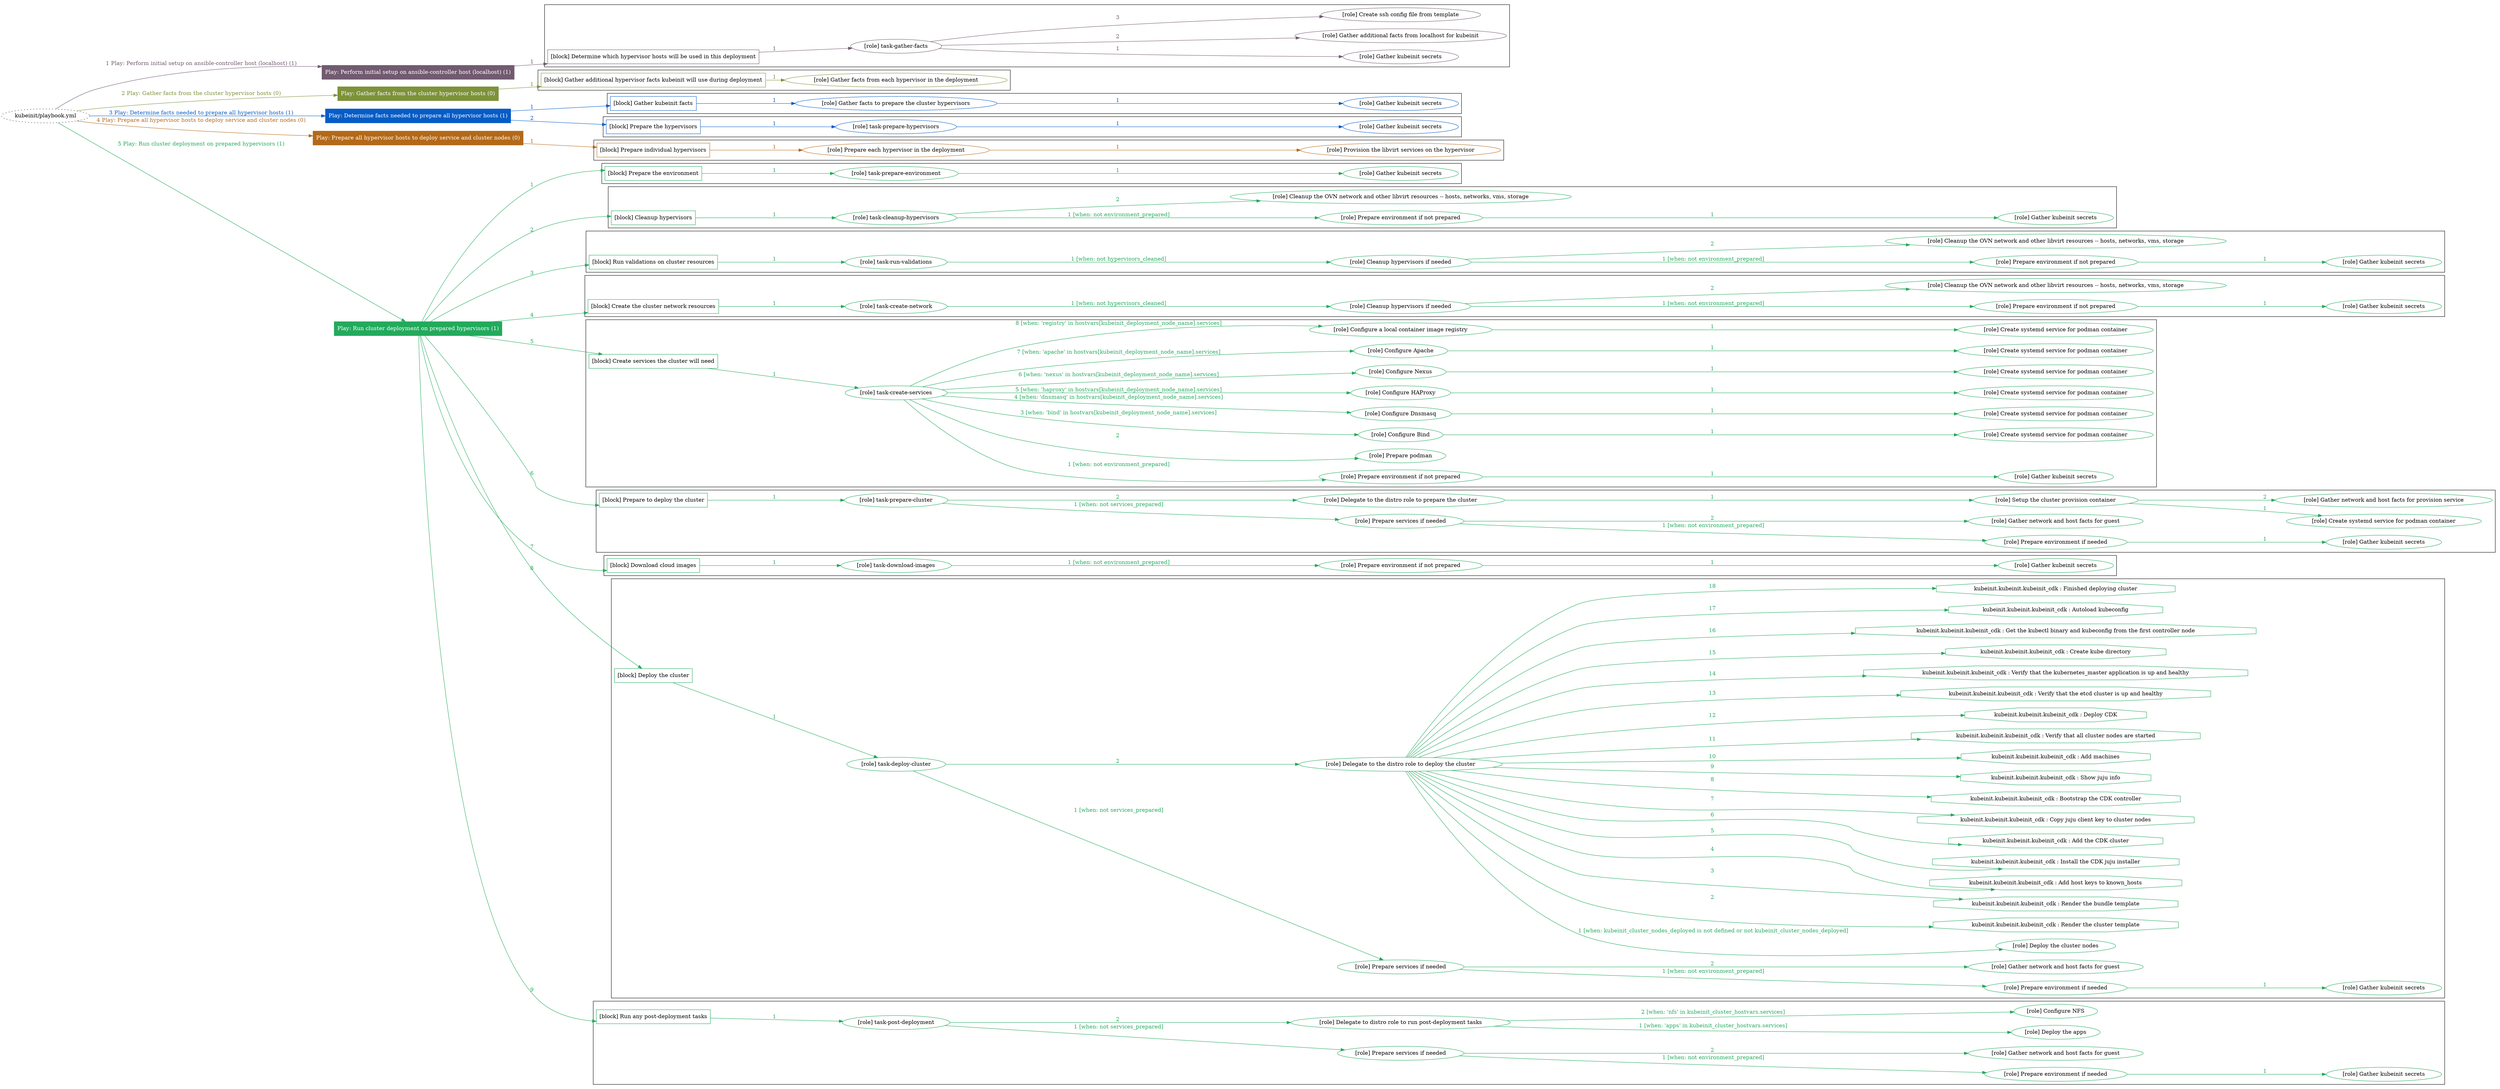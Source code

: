 digraph {
	graph [concentrate=true ordering=in rankdir=LR ratio=fill]
	edge [esep=5 sep=10]
	"kubeinit/playbook.yml" [URL="/home/runner/work/kubeinit/kubeinit/kubeinit/playbook.yml" id=playbook_0aff5ad1 style=dotted]
	"kubeinit/playbook.yml" -> play_c70fe728 [label="1 Play: Perform initial setup on ansible-controller host (localhost) (1)" color="#725a70" fontcolor="#725a70" id=edge_play_c70fe728 labeltooltip="1 Play: Perform initial setup on ansible-controller host (localhost) (1)" tooltip="1 Play: Perform initial setup on ansible-controller host (localhost) (1)"]
	subgraph "Play: Perform initial setup on ansible-controller host (localhost) (1)" {
		play_c70fe728 [label="Play: Perform initial setup on ansible-controller host (localhost) (1)" URL="/home/runner/work/kubeinit/kubeinit/kubeinit/playbook.yml" color="#725a70" fontcolor="#ffffff" id=play_c70fe728 shape=box style=filled tooltip=localhost]
		play_c70fe728 -> block_76a57d8f [label=1 color="#725a70" fontcolor="#725a70" id=edge_block_76a57d8f labeltooltip=1 tooltip=1]
		subgraph cluster_block_76a57d8f {
			block_76a57d8f [label="[block] Determine which hypervisor hosts will be used in this deployment" URL="/home/runner/work/kubeinit/kubeinit/kubeinit/playbook.yml" color="#725a70" id=block_76a57d8f labeltooltip="Determine which hypervisor hosts will be used in this deployment" shape=box tooltip="Determine which hypervisor hosts will be used in this deployment"]
			block_76a57d8f -> role_8b03887b [label="1 " color="#725a70" fontcolor="#725a70" id=edge_role_8b03887b labeltooltip="1 " tooltip="1 "]
			subgraph "task-gather-facts" {
				role_8b03887b [label="[role] task-gather-facts" URL="/home/runner/work/kubeinit/kubeinit/kubeinit/playbook.yml" color="#725a70" id=role_8b03887b tooltip="task-gather-facts"]
				role_8b03887b -> role_d3f07253 [label="1 " color="#725a70" fontcolor="#725a70" id=edge_role_d3f07253 labeltooltip="1 " tooltip="1 "]
				subgraph "Gather kubeinit secrets" {
					role_d3f07253 [label="[role] Gather kubeinit secrets" URL="/home/runner/.ansible/collections/ansible_collections/kubeinit/kubeinit/roles/kubeinit_prepare/tasks/build_hypervisors_group.yml" color="#725a70" id=role_d3f07253 tooltip="Gather kubeinit secrets"]
				}
				role_8b03887b -> role_f8b85b50 [label="2 " color="#725a70" fontcolor="#725a70" id=edge_role_f8b85b50 labeltooltip="2 " tooltip="2 "]
				subgraph "Gather additional facts from localhost for kubeinit" {
					role_f8b85b50 [label="[role] Gather additional facts from localhost for kubeinit" URL="/home/runner/.ansible/collections/ansible_collections/kubeinit/kubeinit/roles/kubeinit_prepare/tasks/build_hypervisors_group.yml" color="#725a70" id=role_f8b85b50 tooltip="Gather additional facts from localhost for kubeinit"]
				}
				role_8b03887b -> role_10a7ecbd [label="3 " color="#725a70" fontcolor="#725a70" id=edge_role_10a7ecbd labeltooltip="3 " tooltip="3 "]
				subgraph "Create ssh config file from template" {
					role_10a7ecbd [label="[role] Create ssh config file from template" URL="/home/runner/.ansible/collections/ansible_collections/kubeinit/kubeinit/roles/kubeinit_prepare/tasks/build_hypervisors_group.yml" color="#725a70" id=role_10a7ecbd tooltip="Create ssh config file from template"]
				}
			}
		}
	}
	"kubeinit/playbook.yml" -> play_93dbe943 [label="2 Play: Gather facts from the cluster hypervisor hosts (0)" color="#7d923a" fontcolor="#7d923a" id=edge_play_93dbe943 labeltooltip="2 Play: Gather facts from the cluster hypervisor hosts (0)" tooltip="2 Play: Gather facts from the cluster hypervisor hosts (0)"]
	subgraph "Play: Gather facts from the cluster hypervisor hosts (0)" {
		play_93dbe943 [label="Play: Gather facts from the cluster hypervisor hosts (0)" URL="/home/runner/work/kubeinit/kubeinit/kubeinit/playbook.yml" color="#7d923a" fontcolor="#ffffff" id=play_93dbe943 shape=box style=filled tooltip="Play: Gather facts from the cluster hypervisor hosts (0)"]
		play_93dbe943 -> block_c8d9f290 [label=1 color="#7d923a" fontcolor="#7d923a" id=edge_block_c8d9f290 labeltooltip=1 tooltip=1]
		subgraph cluster_block_c8d9f290 {
			block_c8d9f290 [label="[block] Gather additional hypervisor facts kubeinit will use during deployment" URL="/home/runner/work/kubeinit/kubeinit/kubeinit/playbook.yml" color="#7d923a" id=block_c8d9f290 labeltooltip="Gather additional hypervisor facts kubeinit will use during deployment" shape=box tooltip="Gather additional hypervisor facts kubeinit will use during deployment"]
			block_c8d9f290 -> role_67749096 [label="1 " color="#7d923a" fontcolor="#7d923a" id=edge_role_67749096 labeltooltip="1 " tooltip="1 "]
			subgraph "Gather facts from each hypervisor in the deployment" {
				role_67749096 [label="[role] Gather facts from each hypervisor in the deployment" URL="/home/runner/work/kubeinit/kubeinit/kubeinit/playbook.yml" color="#7d923a" id=role_67749096 tooltip="Gather facts from each hypervisor in the deployment"]
			}
		}
	}
	"kubeinit/playbook.yml" -> play_4e814434 [label="3 Play: Determine facts needed to prepare all hypervisor hosts (1)" color="#065cc6" fontcolor="#065cc6" id=edge_play_4e814434 labeltooltip="3 Play: Determine facts needed to prepare all hypervisor hosts (1)" tooltip="3 Play: Determine facts needed to prepare all hypervisor hosts (1)"]
	subgraph "Play: Determine facts needed to prepare all hypervisor hosts (1)" {
		play_4e814434 [label="Play: Determine facts needed to prepare all hypervisor hosts (1)" URL="/home/runner/work/kubeinit/kubeinit/kubeinit/playbook.yml" color="#065cc6" fontcolor="#ffffff" id=play_4e814434 shape=box style=filled tooltip=localhost]
		play_4e814434 -> block_d47069a5 [label=1 color="#065cc6" fontcolor="#065cc6" id=edge_block_d47069a5 labeltooltip=1 tooltip=1]
		subgraph cluster_block_d47069a5 {
			block_d47069a5 [label="[block] Gather kubeinit facts" URL="/home/runner/work/kubeinit/kubeinit/kubeinit/playbook.yml" color="#065cc6" id=block_d47069a5 labeltooltip="Gather kubeinit facts" shape=box tooltip="Gather kubeinit facts"]
			block_d47069a5 -> role_b1dc5257 [label="1 " color="#065cc6" fontcolor="#065cc6" id=edge_role_b1dc5257 labeltooltip="1 " tooltip="1 "]
			subgraph "Gather facts to prepare the cluster hypervisors" {
				role_b1dc5257 [label="[role] Gather facts to prepare the cluster hypervisors" URL="/home/runner/work/kubeinit/kubeinit/kubeinit/playbook.yml" color="#065cc6" id=role_b1dc5257 tooltip="Gather facts to prepare the cluster hypervisors"]
				role_b1dc5257 -> role_e65593e9 [label="1 " color="#065cc6" fontcolor="#065cc6" id=edge_role_e65593e9 labeltooltip="1 " tooltip="1 "]
				subgraph "Gather kubeinit secrets" {
					role_e65593e9 [label="[role] Gather kubeinit secrets" URL="/home/runner/.ansible/collections/ansible_collections/kubeinit/kubeinit/roles/kubeinit_prepare/tasks/gather_kubeinit_facts.yml" color="#065cc6" id=role_e65593e9 tooltip="Gather kubeinit secrets"]
				}
			}
		}
		play_4e814434 -> block_2ff362d9 [label=2 color="#065cc6" fontcolor="#065cc6" id=edge_block_2ff362d9 labeltooltip=2 tooltip=2]
		subgraph cluster_block_2ff362d9 {
			block_2ff362d9 [label="[block] Prepare the hypervisors" URL="/home/runner/work/kubeinit/kubeinit/kubeinit/playbook.yml" color="#065cc6" id=block_2ff362d9 labeltooltip="Prepare the hypervisors" shape=box tooltip="Prepare the hypervisors"]
			block_2ff362d9 -> role_02d2835a [label="1 " color="#065cc6" fontcolor="#065cc6" id=edge_role_02d2835a labeltooltip="1 " tooltip="1 "]
			subgraph "task-prepare-hypervisors" {
				role_02d2835a [label="[role] task-prepare-hypervisors" URL="/home/runner/work/kubeinit/kubeinit/kubeinit/playbook.yml" color="#065cc6" id=role_02d2835a tooltip="task-prepare-hypervisors"]
				role_02d2835a -> role_2e782629 [label="1 " color="#065cc6" fontcolor="#065cc6" id=edge_role_2e782629 labeltooltip="1 " tooltip="1 "]
				subgraph "Gather kubeinit secrets" {
					role_2e782629 [label="[role] Gather kubeinit secrets" URL="/home/runner/.ansible/collections/ansible_collections/kubeinit/kubeinit/roles/kubeinit_prepare/tasks/gather_kubeinit_facts.yml" color="#065cc6" id=role_2e782629 tooltip="Gather kubeinit secrets"]
				}
			}
		}
	}
	"kubeinit/playbook.yml" -> play_cd91a1b3 [label="4 Play: Prepare all hypervisor hosts to deploy service and cluster nodes (0)" color="#b46918" fontcolor="#b46918" id=edge_play_cd91a1b3 labeltooltip="4 Play: Prepare all hypervisor hosts to deploy service and cluster nodes (0)" tooltip="4 Play: Prepare all hypervisor hosts to deploy service and cluster nodes (0)"]
	subgraph "Play: Prepare all hypervisor hosts to deploy service and cluster nodes (0)" {
		play_cd91a1b3 [label="Play: Prepare all hypervisor hosts to deploy service and cluster nodes (0)" URL="/home/runner/work/kubeinit/kubeinit/kubeinit/playbook.yml" color="#b46918" fontcolor="#ffffff" id=play_cd91a1b3 shape=box style=filled tooltip="Play: Prepare all hypervisor hosts to deploy service and cluster nodes (0)"]
		play_cd91a1b3 -> block_8e2a4e63 [label=1 color="#b46918" fontcolor="#b46918" id=edge_block_8e2a4e63 labeltooltip=1 tooltip=1]
		subgraph cluster_block_8e2a4e63 {
			block_8e2a4e63 [label="[block] Prepare individual hypervisors" URL="/home/runner/work/kubeinit/kubeinit/kubeinit/playbook.yml" color="#b46918" id=block_8e2a4e63 labeltooltip="Prepare individual hypervisors" shape=box tooltip="Prepare individual hypervisors"]
			block_8e2a4e63 -> role_4e358214 [label="1 " color="#b46918" fontcolor="#b46918" id=edge_role_4e358214 labeltooltip="1 " tooltip="1 "]
			subgraph "Prepare each hypervisor in the deployment" {
				role_4e358214 [label="[role] Prepare each hypervisor in the deployment" URL="/home/runner/work/kubeinit/kubeinit/kubeinit/playbook.yml" color="#b46918" id=role_4e358214 tooltip="Prepare each hypervisor in the deployment"]
				role_4e358214 -> role_f2b3cd48 [label="1 " color="#b46918" fontcolor="#b46918" id=edge_role_f2b3cd48 labeltooltip="1 " tooltip="1 "]
				subgraph "Provision the libvirt services on the hypervisor" {
					role_f2b3cd48 [label="[role] Provision the libvirt services on the hypervisor" URL="/home/runner/.ansible/collections/ansible_collections/kubeinit/kubeinit/roles/kubeinit_prepare/tasks/prepare_hypervisor.yml" color="#b46918" id=role_f2b3cd48 tooltip="Provision the libvirt services on the hypervisor"]
				}
			}
		}
	}
	"kubeinit/playbook.yml" -> play_c8c6c30a [label="5 Play: Run cluster deployment on prepared hypervisors (1)" color="#22aa5c" fontcolor="#22aa5c" id=edge_play_c8c6c30a labeltooltip="5 Play: Run cluster deployment on prepared hypervisors (1)" tooltip="5 Play: Run cluster deployment on prepared hypervisors (1)"]
	subgraph "Play: Run cluster deployment on prepared hypervisors (1)" {
		play_c8c6c30a [label="Play: Run cluster deployment on prepared hypervisors (1)" URL="/home/runner/work/kubeinit/kubeinit/kubeinit/playbook.yml" color="#22aa5c" fontcolor="#ffffff" id=play_c8c6c30a shape=box style=filled tooltip=localhost]
		play_c8c6c30a -> block_46d11402 [label=1 color="#22aa5c" fontcolor="#22aa5c" id=edge_block_46d11402 labeltooltip=1 tooltip=1]
		subgraph cluster_block_46d11402 {
			block_46d11402 [label="[block] Prepare the environment" URL="/home/runner/work/kubeinit/kubeinit/kubeinit/playbook.yml" color="#22aa5c" id=block_46d11402 labeltooltip="Prepare the environment" shape=box tooltip="Prepare the environment"]
			block_46d11402 -> role_1ec4cec9 [label="1 " color="#22aa5c" fontcolor="#22aa5c" id=edge_role_1ec4cec9 labeltooltip="1 " tooltip="1 "]
			subgraph "task-prepare-environment" {
				role_1ec4cec9 [label="[role] task-prepare-environment" URL="/home/runner/work/kubeinit/kubeinit/kubeinit/playbook.yml" color="#22aa5c" id=role_1ec4cec9 tooltip="task-prepare-environment"]
				role_1ec4cec9 -> role_4aede9a0 [label="1 " color="#22aa5c" fontcolor="#22aa5c" id=edge_role_4aede9a0 labeltooltip="1 " tooltip="1 "]
				subgraph "Gather kubeinit secrets" {
					role_4aede9a0 [label="[role] Gather kubeinit secrets" URL="/home/runner/.ansible/collections/ansible_collections/kubeinit/kubeinit/roles/kubeinit_prepare/tasks/gather_kubeinit_facts.yml" color="#22aa5c" id=role_4aede9a0 tooltip="Gather kubeinit secrets"]
				}
			}
		}
		play_c8c6c30a -> block_1611a9e3 [label=2 color="#22aa5c" fontcolor="#22aa5c" id=edge_block_1611a9e3 labeltooltip=2 tooltip=2]
		subgraph cluster_block_1611a9e3 {
			block_1611a9e3 [label="[block] Cleanup hypervisors" URL="/home/runner/work/kubeinit/kubeinit/kubeinit/playbook.yml" color="#22aa5c" id=block_1611a9e3 labeltooltip="Cleanup hypervisors" shape=box tooltip="Cleanup hypervisors"]
			block_1611a9e3 -> role_1c9170f3 [label="1 " color="#22aa5c" fontcolor="#22aa5c" id=edge_role_1c9170f3 labeltooltip="1 " tooltip="1 "]
			subgraph "task-cleanup-hypervisors" {
				role_1c9170f3 [label="[role] task-cleanup-hypervisors" URL="/home/runner/work/kubeinit/kubeinit/kubeinit/playbook.yml" color="#22aa5c" id=role_1c9170f3 tooltip="task-cleanup-hypervisors"]
				role_1c9170f3 -> role_2c566ae1 [label="1 [when: not environment_prepared]" color="#22aa5c" fontcolor="#22aa5c" id=edge_role_2c566ae1 labeltooltip="1 [when: not environment_prepared]" tooltip="1 [when: not environment_prepared]"]
				subgraph "Prepare environment if not prepared" {
					role_2c566ae1 [label="[role] Prepare environment if not prepared" URL="/home/runner/.ansible/collections/ansible_collections/kubeinit/kubeinit/roles/kubeinit_prepare/tasks/cleanup_hypervisors.yml" color="#22aa5c" id=role_2c566ae1 tooltip="Prepare environment if not prepared"]
					role_2c566ae1 -> role_684f8764 [label="1 " color="#22aa5c" fontcolor="#22aa5c" id=edge_role_684f8764 labeltooltip="1 " tooltip="1 "]
					subgraph "Gather kubeinit secrets" {
						role_684f8764 [label="[role] Gather kubeinit secrets" URL="/home/runner/.ansible/collections/ansible_collections/kubeinit/kubeinit/roles/kubeinit_prepare/tasks/gather_kubeinit_facts.yml" color="#22aa5c" id=role_684f8764 tooltip="Gather kubeinit secrets"]
					}
				}
				role_1c9170f3 -> role_a6b1882e [label="2 " color="#22aa5c" fontcolor="#22aa5c" id=edge_role_a6b1882e labeltooltip="2 " tooltip="2 "]
				subgraph "Cleanup the OVN network and other libvirt resources -- hosts, networks, vms, storage" {
					role_a6b1882e [label="[role] Cleanup the OVN network and other libvirt resources -- hosts, networks, vms, storage" URL="/home/runner/.ansible/collections/ansible_collections/kubeinit/kubeinit/roles/kubeinit_prepare/tasks/cleanup_hypervisors.yml" color="#22aa5c" id=role_a6b1882e tooltip="Cleanup the OVN network and other libvirt resources -- hosts, networks, vms, storage"]
				}
			}
		}
		play_c8c6c30a -> block_bfbb8ffc [label=3 color="#22aa5c" fontcolor="#22aa5c" id=edge_block_bfbb8ffc labeltooltip=3 tooltip=3]
		subgraph cluster_block_bfbb8ffc {
			block_bfbb8ffc [label="[block] Run validations on cluster resources" URL="/home/runner/work/kubeinit/kubeinit/kubeinit/playbook.yml" color="#22aa5c" id=block_bfbb8ffc labeltooltip="Run validations on cluster resources" shape=box tooltip="Run validations on cluster resources"]
			block_bfbb8ffc -> role_558b1cb6 [label="1 " color="#22aa5c" fontcolor="#22aa5c" id=edge_role_558b1cb6 labeltooltip="1 " tooltip="1 "]
			subgraph "task-run-validations" {
				role_558b1cb6 [label="[role] task-run-validations" URL="/home/runner/work/kubeinit/kubeinit/kubeinit/playbook.yml" color="#22aa5c" id=role_558b1cb6 tooltip="task-run-validations"]
				role_558b1cb6 -> role_08ebc409 [label="1 [when: not hypervisors_cleaned]" color="#22aa5c" fontcolor="#22aa5c" id=edge_role_08ebc409 labeltooltip="1 [when: not hypervisors_cleaned]" tooltip="1 [when: not hypervisors_cleaned]"]
				subgraph "Cleanup hypervisors if needed" {
					role_08ebc409 [label="[role] Cleanup hypervisors if needed" URL="/home/runner/.ansible/collections/ansible_collections/kubeinit/kubeinit/roles/kubeinit_validations/tasks/main.yml" color="#22aa5c" id=role_08ebc409 tooltip="Cleanup hypervisors if needed"]
					role_08ebc409 -> role_6c958d60 [label="1 [when: not environment_prepared]" color="#22aa5c" fontcolor="#22aa5c" id=edge_role_6c958d60 labeltooltip="1 [when: not environment_prepared]" tooltip="1 [when: not environment_prepared]"]
					subgraph "Prepare environment if not prepared" {
						role_6c958d60 [label="[role] Prepare environment if not prepared" URL="/home/runner/.ansible/collections/ansible_collections/kubeinit/kubeinit/roles/kubeinit_prepare/tasks/cleanup_hypervisors.yml" color="#22aa5c" id=role_6c958d60 tooltip="Prepare environment if not prepared"]
						role_6c958d60 -> role_1acabeec [label="1 " color="#22aa5c" fontcolor="#22aa5c" id=edge_role_1acabeec labeltooltip="1 " tooltip="1 "]
						subgraph "Gather kubeinit secrets" {
							role_1acabeec [label="[role] Gather kubeinit secrets" URL="/home/runner/.ansible/collections/ansible_collections/kubeinit/kubeinit/roles/kubeinit_prepare/tasks/gather_kubeinit_facts.yml" color="#22aa5c" id=role_1acabeec tooltip="Gather kubeinit secrets"]
						}
					}
					role_08ebc409 -> role_a357a0c2 [label="2 " color="#22aa5c" fontcolor="#22aa5c" id=edge_role_a357a0c2 labeltooltip="2 " tooltip="2 "]
					subgraph "Cleanup the OVN network and other libvirt resources -- hosts, networks, vms, storage" {
						role_a357a0c2 [label="[role] Cleanup the OVN network and other libvirt resources -- hosts, networks, vms, storage" URL="/home/runner/.ansible/collections/ansible_collections/kubeinit/kubeinit/roles/kubeinit_prepare/tasks/cleanup_hypervisors.yml" color="#22aa5c" id=role_a357a0c2 tooltip="Cleanup the OVN network and other libvirt resources -- hosts, networks, vms, storage"]
					}
				}
			}
		}
		play_c8c6c30a -> block_b7a7e97b [label=4 color="#22aa5c" fontcolor="#22aa5c" id=edge_block_b7a7e97b labeltooltip=4 tooltip=4]
		subgraph cluster_block_b7a7e97b {
			block_b7a7e97b [label="[block] Create the cluster network resources" URL="/home/runner/work/kubeinit/kubeinit/kubeinit/playbook.yml" color="#22aa5c" id=block_b7a7e97b labeltooltip="Create the cluster network resources" shape=box tooltip="Create the cluster network resources"]
			block_b7a7e97b -> role_3f1fb467 [label="1 " color="#22aa5c" fontcolor="#22aa5c" id=edge_role_3f1fb467 labeltooltip="1 " tooltip="1 "]
			subgraph "task-create-network" {
				role_3f1fb467 [label="[role] task-create-network" URL="/home/runner/work/kubeinit/kubeinit/kubeinit/playbook.yml" color="#22aa5c" id=role_3f1fb467 tooltip="task-create-network"]
				role_3f1fb467 -> role_5a77b2e7 [label="1 [when: not hypervisors_cleaned]" color="#22aa5c" fontcolor="#22aa5c" id=edge_role_5a77b2e7 labeltooltip="1 [when: not hypervisors_cleaned]" tooltip="1 [when: not hypervisors_cleaned]"]
				subgraph "Cleanup hypervisors if needed" {
					role_5a77b2e7 [label="[role] Cleanup hypervisors if needed" URL="/home/runner/.ansible/collections/ansible_collections/kubeinit/kubeinit/roles/kubeinit_libvirt/tasks/create_network.yml" color="#22aa5c" id=role_5a77b2e7 tooltip="Cleanup hypervisors if needed"]
					role_5a77b2e7 -> role_791e0c24 [label="1 [when: not environment_prepared]" color="#22aa5c" fontcolor="#22aa5c" id=edge_role_791e0c24 labeltooltip="1 [when: not environment_prepared]" tooltip="1 [when: not environment_prepared]"]
					subgraph "Prepare environment if not prepared" {
						role_791e0c24 [label="[role] Prepare environment if not prepared" URL="/home/runner/.ansible/collections/ansible_collections/kubeinit/kubeinit/roles/kubeinit_prepare/tasks/cleanup_hypervisors.yml" color="#22aa5c" id=role_791e0c24 tooltip="Prepare environment if not prepared"]
						role_791e0c24 -> role_d1cba609 [label="1 " color="#22aa5c" fontcolor="#22aa5c" id=edge_role_d1cba609 labeltooltip="1 " tooltip="1 "]
						subgraph "Gather kubeinit secrets" {
							role_d1cba609 [label="[role] Gather kubeinit secrets" URL="/home/runner/.ansible/collections/ansible_collections/kubeinit/kubeinit/roles/kubeinit_prepare/tasks/gather_kubeinit_facts.yml" color="#22aa5c" id=role_d1cba609 tooltip="Gather kubeinit secrets"]
						}
					}
					role_5a77b2e7 -> role_cda23953 [label="2 " color="#22aa5c" fontcolor="#22aa5c" id=edge_role_cda23953 labeltooltip="2 " tooltip="2 "]
					subgraph "Cleanup the OVN network and other libvirt resources -- hosts, networks, vms, storage" {
						role_cda23953 [label="[role] Cleanup the OVN network and other libvirt resources -- hosts, networks, vms, storage" URL="/home/runner/.ansible/collections/ansible_collections/kubeinit/kubeinit/roles/kubeinit_prepare/tasks/cleanup_hypervisors.yml" color="#22aa5c" id=role_cda23953 tooltip="Cleanup the OVN network and other libvirt resources -- hosts, networks, vms, storage"]
					}
				}
			}
		}
		play_c8c6c30a -> block_88541d76 [label=5 color="#22aa5c" fontcolor="#22aa5c" id=edge_block_88541d76 labeltooltip=5 tooltip=5]
		subgraph cluster_block_88541d76 {
			block_88541d76 [label="[block] Create services the cluster will need" URL="/home/runner/work/kubeinit/kubeinit/kubeinit/playbook.yml" color="#22aa5c" id=block_88541d76 labeltooltip="Create services the cluster will need" shape=box tooltip="Create services the cluster will need"]
			block_88541d76 -> role_01ae9466 [label="1 " color="#22aa5c" fontcolor="#22aa5c" id=edge_role_01ae9466 labeltooltip="1 " tooltip="1 "]
			subgraph "task-create-services" {
				role_01ae9466 [label="[role] task-create-services" URL="/home/runner/work/kubeinit/kubeinit/kubeinit/playbook.yml" color="#22aa5c" id=role_01ae9466 tooltip="task-create-services"]
				role_01ae9466 -> role_632c391a [label="1 [when: not environment_prepared]" color="#22aa5c" fontcolor="#22aa5c" id=edge_role_632c391a labeltooltip="1 [when: not environment_prepared]" tooltip="1 [when: not environment_prepared]"]
				subgraph "Prepare environment if not prepared" {
					role_632c391a [label="[role] Prepare environment if not prepared" URL="/home/runner/.ansible/collections/ansible_collections/kubeinit/kubeinit/roles/kubeinit_services/tasks/main.yml" color="#22aa5c" id=role_632c391a tooltip="Prepare environment if not prepared"]
					role_632c391a -> role_e5c4a080 [label="1 " color="#22aa5c" fontcolor="#22aa5c" id=edge_role_e5c4a080 labeltooltip="1 " tooltip="1 "]
					subgraph "Gather kubeinit secrets" {
						role_e5c4a080 [label="[role] Gather kubeinit secrets" URL="/home/runner/.ansible/collections/ansible_collections/kubeinit/kubeinit/roles/kubeinit_prepare/tasks/gather_kubeinit_facts.yml" color="#22aa5c" id=role_e5c4a080 tooltip="Gather kubeinit secrets"]
					}
				}
				role_01ae9466 -> role_9f0ce0e0 [label="2 " color="#22aa5c" fontcolor="#22aa5c" id=edge_role_9f0ce0e0 labeltooltip="2 " tooltip="2 "]
				subgraph "Prepare podman" {
					role_9f0ce0e0 [label="[role] Prepare podman" URL="/home/runner/.ansible/collections/ansible_collections/kubeinit/kubeinit/roles/kubeinit_services/tasks/00_create_service_pod.yml" color="#22aa5c" id=role_9f0ce0e0 tooltip="Prepare podman"]
				}
				role_01ae9466 -> role_33f3760b [label="3 [when: 'bind' in hostvars[kubeinit_deployment_node_name].services]" color="#22aa5c" fontcolor="#22aa5c" id=edge_role_33f3760b labeltooltip="3 [when: 'bind' in hostvars[kubeinit_deployment_node_name].services]" tooltip="3 [when: 'bind' in hostvars[kubeinit_deployment_node_name].services]"]
				subgraph "Configure Bind" {
					role_33f3760b [label="[role] Configure Bind" URL="/home/runner/.ansible/collections/ansible_collections/kubeinit/kubeinit/roles/kubeinit_services/tasks/start_services_containers.yml" color="#22aa5c" id=role_33f3760b tooltip="Configure Bind"]
					role_33f3760b -> role_d15d3e30 [label="1 " color="#22aa5c" fontcolor="#22aa5c" id=edge_role_d15d3e30 labeltooltip="1 " tooltip="1 "]
					subgraph "Create systemd service for podman container" {
						role_d15d3e30 [label="[role] Create systemd service for podman container" URL="/home/runner/.ansible/collections/ansible_collections/kubeinit/kubeinit/roles/kubeinit_bind/tasks/main.yml" color="#22aa5c" id=role_d15d3e30 tooltip="Create systemd service for podman container"]
					}
				}
				role_01ae9466 -> role_9615380f [label="4 [when: 'dnsmasq' in hostvars[kubeinit_deployment_node_name].services]" color="#22aa5c" fontcolor="#22aa5c" id=edge_role_9615380f labeltooltip="4 [when: 'dnsmasq' in hostvars[kubeinit_deployment_node_name].services]" tooltip="4 [when: 'dnsmasq' in hostvars[kubeinit_deployment_node_name].services]"]
				subgraph "Configure Dnsmasq" {
					role_9615380f [label="[role] Configure Dnsmasq" URL="/home/runner/.ansible/collections/ansible_collections/kubeinit/kubeinit/roles/kubeinit_services/tasks/start_services_containers.yml" color="#22aa5c" id=role_9615380f tooltip="Configure Dnsmasq"]
					role_9615380f -> role_b1808a3d [label="1 " color="#22aa5c" fontcolor="#22aa5c" id=edge_role_b1808a3d labeltooltip="1 " tooltip="1 "]
					subgraph "Create systemd service for podman container" {
						role_b1808a3d [label="[role] Create systemd service for podman container" URL="/home/runner/.ansible/collections/ansible_collections/kubeinit/kubeinit/roles/kubeinit_dnsmasq/tasks/main.yml" color="#22aa5c" id=role_b1808a3d tooltip="Create systemd service for podman container"]
					}
				}
				role_01ae9466 -> role_2cf0fe9e [label="5 [when: 'haproxy' in hostvars[kubeinit_deployment_node_name].services]" color="#22aa5c" fontcolor="#22aa5c" id=edge_role_2cf0fe9e labeltooltip="5 [when: 'haproxy' in hostvars[kubeinit_deployment_node_name].services]" tooltip="5 [when: 'haproxy' in hostvars[kubeinit_deployment_node_name].services]"]
				subgraph "Configure HAProxy" {
					role_2cf0fe9e [label="[role] Configure HAProxy" URL="/home/runner/.ansible/collections/ansible_collections/kubeinit/kubeinit/roles/kubeinit_services/tasks/start_services_containers.yml" color="#22aa5c" id=role_2cf0fe9e tooltip="Configure HAProxy"]
					role_2cf0fe9e -> role_d7621be8 [label="1 " color="#22aa5c" fontcolor="#22aa5c" id=edge_role_d7621be8 labeltooltip="1 " tooltip="1 "]
					subgraph "Create systemd service for podman container" {
						role_d7621be8 [label="[role] Create systemd service for podman container" URL="/home/runner/.ansible/collections/ansible_collections/kubeinit/kubeinit/roles/kubeinit_haproxy/tasks/main.yml" color="#22aa5c" id=role_d7621be8 tooltip="Create systemd service for podman container"]
					}
				}
				role_01ae9466 -> role_da7d01ae [label="6 [when: 'nexus' in hostvars[kubeinit_deployment_node_name].services]" color="#22aa5c" fontcolor="#22aa5c" id=edge_role_da7d01ae labeltooltip="6 [when: 'nexus' in hostvars[kubeinit_deployment_node_name].services]" tooltip="6 [when: 'nexus' in hostvars[kubeinit_deployment_node_name].services]"]
				subgraph "Configure Nexus" {
					role_da7d01ae [label="[role] Configure Nexus" URL="/home/runner/.ansible/collections/ansible_collections/kubeinit/kubeinit/roles/kubeinit_services/tasks/start_services_containers.yml" color="#22aa5c" id=role_da7d01ae tooltip="Configure Nexus"]
					role_da7d01ae -> role_fbb019a6 [label="1 " color="#22aa5c" fontcolor="#22aa5c" id=edge_role_fbb019a6 labeltooltip="1 " tooltip="1 "]
					subgraph "Create systemd service for podman container" {
						role_fbb019a6 [label="[role] Create systemd service for podman container" URL="/home/runner/.ansible/collections/ansible_collections/kubeinit/kubeinit/roles/kubeinit_nexus/tasks/main.yml" color="#22aa5c" id=role_fbb019a6 tooltip="Create systemd service for podman container"]
					}
				}
				role_01ae9466 -> role_cd96cf12 [label="7 [when: 'apache' in hostvars[kubeinit_deployment_node_name].services]" color="#22aa5c" fontcolor="#22aa5c" id=edge_role_cd96cf12 labeltooltip="7 [when: 'apache' in hostvars[kubeinit_deployment_node_name].services]" tooltip="7 [when: 'apache' in hostvars[kubeinit_deployment_node_name].services]"]
				subgraph "Configure Apache" {
					role_cd96cf12 [label="[role] Configure Apache" URL="/home/runner/.ansible/collections/ansible_collections/kubeinit/kubeinit/roles/kubeinit_services/tasks/start_services_containers.yml" color="#22aa5c" id=role_cd96cf12 tooltip="Configure Apache"]
					role_cd96cf12 -> role_c59bf862 [label="1 " color="#22aa5c" fontcolor="#22aa5c" id=edge_role_c59bf862 labeltooltip="1 " tooltip="1 "]
					subgraph "Create systemd service for podman container" {
						role_c59bf862 [label="[role] Create systemd service for podman container" URL="/home/runner/.ansible/collections/ansible_collections/kubeinit/kubeinit/roles/kubeinit_apache/tasks/main.yml" color="#22aa5c" id=role_c59bf862 tooltip="Create systemd service for podman container"]
					}
				}
				role_01ae9466 -> role_4dff614b [label="8 [when: 'registry' in hostvars[kubeinit_deployment_node_name].services]" color="#22aa5c" fontcolor="#22aa5c" id=edge_role_4dff614b labeltooltip="8 [when: 'registry' in hostvars[kubeinit_deployment_node_name].services]" tooltip="8 [when: 'registry' in hostvars[kubeinit_deployment_node_name].services]"]
				subgraph "Configure a local container image registry" {
					role_4dff614b [label="[role] Configure a local container image registry" URL="/home/runner/.ansible/collections/ansible_collections/kubeinit/kubeinit/roles/kubeinit_services/tasks/start_services_containers.yml" color="#22aa5c" id=role_4dff614b tooltip="Configure a local container image registry"]
					role_4dff614b -> role_fe22c5f2 [label="1 " color="#22aa5c" fontcolor="#22aa5c" id=edge_role_fe22c5f2 labeltooltip="1 " tooltip="1 "]
					subgraph "Create systemd service for podman container" {
						role_fe22c5f2 [label="[role] Create systemd service for podman container" URL="/home/runner/.ansible/collections/ansible_collections/kubeinit/kubeinit/roles/kubeinit_registry/tasks/main.yml" color="#22aa5c" id=role_fe22c5f2 tooltip="Create systemd service for podman container"]
					}
				}
			}
		}
		play_c8c6c30a -> block_ad013b1d [label=6 color="#22aa5c" fontcolor="#22aa5c" id=edge_block_ad013b1d labeltooltip=6 tooltip=6]
		subgraph cluster_block_ad013b1d {
			block_ad013b1d [label="[block] Prepare to deploy the cluster" URL="/home/runner/work/kubeinit/kubeinit/kubeinit/playbook.yml" color="#22aa5c" id=block_ad013b1d labeltooltip="Prepare to deploy the cluster" shape=box tooltip="Prepare to deploy the cluster"]
			block_ad013b1d -> role_93a94602 [label="1 " color="#22aa5c" fontcolor="#22aa5c" id=edge_role_93a94602 labeltooltip="1 " tooltip="1 "]
			subgraph "task-prepare-cluster" {
				role_93a94602 [label="[role] task-prepare-cluster" URL="/home/runner/work/kubeinit/kubeinit/kubeinit/playbook.yml" color="#22aa5c" id=role_93a94602 tooltip="task-prepare-cluster"]
				role_93a94602 -> role_c9ad2a1e [label="1 [when: not services_prepared]" color="#22aa5c" fontcolor="#22aa5c" id=edge_role_c9ad2a1e labeltooltip="1 [when: not services_prepared]" tooltip="1 [when: not services_prepared]"]
				subgraph "Prepare services if needed" {
					role_c9ad2a1e [label="[role] Prepare services if needed" URL="/home/runner/.ansible/collections/ansible_collections/kubeinit/kubeinit/roles/kubeinit_prepare/tasks/prepare_cluster.yml" color="#22aa5c" id=role_c9ad2a1e tooltip="Prepare services if needed"]
					role_c9ad2a1e -> role_8efa82a3 [label="1 [when: not environment_prepared]" color="#22aa5c" fontcolor="#22aa5c" id=edge_role_8efa82a3 labeltooltip="1 [when: not environment_prepared]" tooltip="1 [when: not environment_prepared]"]
					subgraph "Prepare environment if needed" {
						role_8efa82a3 [label="[role] Prepare environment if needed" URL="/home/runner/.ansible/collections/ansible_collections/kubeinit/kubeinit/roles/kubeinit_services/tasks/prepare_services.yml" color="#22aa5c" id=role_8efa82a3 tooltip="Prepare environment if needed"]
						role_8efa82a3 -> role_d1cd9610 [label="1 " color="#22aa5c" fontcolor="#22aa5c" id=edge_role_d1cd9610 labeltooltip="1 " tooltip="1 "]
						subgraph "Gather kubeinit secrets" {
							role_d1cd9610 [label="[role] Gather kubeinit secrets" URL="/home/runner/.ansible/collections/ansible_collections/kubeinit/kubeinit/roles/kubeinit_prepare/tasks/gather_kubeinit_facts.yml" color="#22aa5c" id=role_d1cd9610 tooltip="Gather kubeinit secrets"]
						}
					}
					role_c9ad2a1e -> role_d6590945 [label="2 " color="#22aa5c" fontcolor="#22aa5c" id=edge_role_d6590945 labeltooltip="2 " tooltip="2 "]
					subgraph "Gather network and host facts for guest" {
						role_d6590945 [label="[role] Gather network and host facts for guest" URL="/home/runner/.ansible/collections/ansible_collections/kubeinit/kubeinit/roles/kubeinit_services/tasks/prepare_services.yml" color="#22aa5c" id=role_d6590945 tooltip="Gather network and host facts for guest"]
					}
				}
				role_93a94602 -> role_517d1949 [label="2 " color="#22aa5c" fontcolor="#22aa5c" id=edge_role_517d1949 labeltooltip="2 " tooltip="2 "]
				subgraph "Delegate to the distro role to prepare the cluster" {
					role_517d1949 [label="[role] Delegate to the distro role to prepare the cluster" URL="/home/runner/.ansible/collections/ansible_collections/kubeinit/kubeinit/roles/kubeinit_prepare/tasks/prepare_cluster.yml" color="#22aa5c" id=role_517d1949 tooltip="Delegate to the distro role to prepare the cluster"]
					role_517d1949 -> role_7da3616c [label="1 " color="#22aa5c" fontcolor="#22aa5c" id=edge_role_7da3616c labeltooltip="1 " tooltip="1 "]
					subgraph "Setup the cluster provision container" {
						role_7da3616c [label="[role] Setup the cluster provision container" URL="/home/runner/.ansible/collections/ansible_collections/kubeinit/kubeinit/roles/kubeinit_cdk/tasks/prepare_cluster.yml" color="#22aa5c" id=role_7da3616c tooltip="Setup the cluster provision container"]
						role_7da3616c -> role_87199c14 [label="1 " color="#22aa5c" fontcolor="#22aa5c" id=edge_role_87199c14 labeltooltip="1 " tooltip="1 "]
						subgraph "Create systemd service for podman container" {
							role_87199c14 [label="[role] Create systemd service for podman container" URL="/home/runner/.ansible/collections/ansible_collections/kubeinit/kubeinit/roles/kubeinit_services/tasks/create_provision_container.yml" color="#22aa5c" id=role_87199c14 tooltip="Create systemd service for podman container"]
						}
						role_7da3616c -> role_053086f4 [label="2 " color="#22aa5c" fontcolor="#22aa5c" id=edge_role_053086f4 labeltooltip="2 " tooltip="2 "]
						subgraph "Gather network and host facts for provision service" {
							role_053086f4 [label="[role] Gather network and host facts for provision service" URL="/home/runner/.ansible/collections/ansible_collections/kubeinit/kubeinit/roles/kubeinit_services/tasks/create_provision_container.yml" color="#22aa5c" id=role_053086f4 tooltip="Gather network and host facts for provision service"]
						}
					}
				}
			}
		}
		play_c8c6c30a -> block_c68d4e3a [label=7 color="#22aa5c" fontcolor="#22aa5c" id=edge_block_c68d4e3a labeltooltip=7 tooltip=7]
		subgraph cluster_block_c68d4e3a {
			block_c68d4e3a [label="[block] Download cloud images" URL="/home/runner/work/kubeinit/kubeinit/kubeinit/playbook.yml" color="#22aa5c" id=block_c68d4e3a labeltooltip="Download cloud images" shape=box tooltip="Download cloud images"]
			block_c68d4e3a -> role_31144f35 [label="1 " color="#22aa5c" fontcolor="#22aa5c" id=edge_role_31144f35 labeltooltip="1 " tooltip="1 "]
			subgraph "task-download-images" {
				role_31144f35 [label="[role] task-download-images" URL="/home/runner/work/kubeinit/kubeinit/kubeinit/playbook.yml" color="#22aa5c" id=role_31144f35 tooltip="task-download-images"]
				role_31144f35 -> role_27fd716c [label="1 [when: not environment_prepared]" color="#22aa5c" fontcolor="#22aa5c" id=edge_role_27fd716c labeltooltip="1 [when: not environment_prepared]" tooltip="1 [when: not environment_prepared]"]
				subgraph "Prepare environment if not prepared" {
					role_27fd716c [label="[role] Prepare environment if not prepared" URL="/home/runner/.ansible/collections/ansible_collections/kubeinit/kubeinit/roles/kubeinit_libvirt/tasks/download_cloud_images.yml" color="#22aa5c" id=role_27fd716c tooltip="Prepare environment if not prepared"]
					role_27fd716c -> role_ab4611b9 [label="1 " color="#22aa5c" fontcolor="#22aa5c" id=edge_role_ab4611b9 labeltooltip="1 " tooltip="1 "]
					subgraph "Gather kubeinit secrets" {
						role_ab4611b9 [label="[role] Gather kubeinit secrets" URL="/home/runner/.ansible/collections/ansible_collections/kubeinit/kubeinit/roles/kubeinit_prepare/tasks/gather_kubeinit_facts.yml" color="#22aa5c" id=role_ab4611b9 tooltip="Gather kubeinit secrets"]
					}
				}
			}
		}
		play_c8c6c30a -> block_82949967 [label=8 color="#22aa5c" fontcolor="#22aa5c" id=edge_block_82949967 labeltooltip=8 tooltip=8]
		subgraph cluster_block_82949967 {
			block_82949967 [label="[block] Deploy the cluster" URL="/home/runner/work/kubeinit/kubeinit/kubeinit/playbook.yml" color="#22aa5c" id=block_82949967 labeltooltip="Deploy the cluster" shape=box tooltip="Deploy the cluster"]
			block_82949967 -> role_5cfc9c53 [label="1 " color="#22aa5c" fontcolor="#22aa5c" id=edge_role_5cfc9c53 labeltooltip="1 " tooltip="1 "]
			subgraph "task-deploy-cluster" {
				role_5cfc9c53 [label="[role] task-deploy-cluster" URL="/home/runner/work/kubeinit/kubeinit/kubeinit/playbook.yml" color="#22aa5c" id=role_5cfc9c53 tooltip="task-deploy-cluster"]
				role_5cfc9c53 -> role_93b01f65 [label="1 [when: not services_prepared]" color="#22aa5c" fontcolor="#22aa5c" id=edge_role_93b01f65 labeltooltip="1 [when: not services_prepared]" tooltip="1 [when: not services_prepared]"]
				subgraph "Prepare services if needed" {
					role_93b01f65 [label="[role] Prepare services if needed" URL="/home/runner/.ansible/collections/ansible_collections/kubeinit/kubeinit/roles/kubeinit_prepare/tasks/deploy_cluster.yml" color="#22aa5c" id=role_93b01f65 tooltip="Prepare services if needed"]
					role_93b01f65 -> role_e0ebac88 [label="1 [when: not environment_prepared]" color="#22aa5c" fontcolor="#22aa5c" id=edge_role_e0ebac88 labeltooltip="1 [when: not environment_prepared]" tooltip="1 [when: not environment_prepared]"]
					subgraph "Prepare environment if needed" {
						role_e0ebac88 [label="[role] Prepare environment if needed" URL="/home/runner/.ansible/collections/ansible_collections/kubeinit/kubeinit/roles/kubeinit_services/tasks/prepare_services.yml" color="#22aa5c" id=role_e0ebac88 tooltip="Prepare environment if needed"]
						role_e0ebac88 -> role_3ef4cdd9 [label="1 " color="#22aa5c" fontcolor="#22aa5c" id=edge_role_3ef4cdd9 labeltooltip="1 " tooltip="1 "]
						subgraph "Gather kubeinit secrets" {
							role_3ef4cdd9 [label="[role] Gather kubeinit secrets" URL="/home/runner/.ansible/collections/ansible_collections/kubeinit/kubeinit/roles/kubeinit_prepare/tasks/gather_kubeinit_facts.yml" color="#22aa5c" id=role_3ef4cdd9 tooltip="Gather kubeinit secrets"]
						}
					}
					role_93b01f65 -> role_027d2e23 [label="2 " color="#22aa5c" fontcolor="#22aa5c" id=edge_role_027d2e23 labeltooltip="2 " tooltip="2 "]
					subgraph "Gather network and host facts for guest" {
						role_027d2e23 [label="[role] Gather network and host facts for guest" URL="/home/runner/.ansible/collections/ansible_collections/kubeinit/kubeinit/roles/kubeinit_services/tasks/prepare_services.yml" color="#22aa5c" id=role_027d2e23 tooltip="Gather network and host facts for guest"]
					}
				}
				role_5cfc9c53 -> role_6b691339 [label="2 " color="#22aa5c" fontcolor="#22aa5c" id=edge_role_6b691339 labeltooltip="2 " tooltip="2 "]
				subgraph "Delegate to the distro role to deploy the cluster" {
					role_6b691339 [label="[role] Delegate to the distro role to deploy the cluster" URL="/home/runner/.ansible/collections/ansible_collections/kubeinit/kubeinit/roles/kubeinit_prepare/tasks/deploy_cluster.yml" color="#22aa5c" id=role_6b691339 tooltip="Delegate to the distro role to deploy the cluster"]
					role_6b691339 -> role_8543459f [label="1 [when: kubeinit_cluster_nodes_deployed is not defined or not kubeinit_cluster_nodes_deployed]" color="#22aa5c" fontcolor="#22aa5c" id=edge_role_8543459f labeltooltip="1 [when: kubeinit_cluster_nodes_deployed is not defined or not kubeinit_cluster_nodes_deployed]" tooltip="1 [when: kubeinit_cluster_nodes_deployed is not defined or not kubeinit_cluster_nodes_deployed]"]
					subgraph "Deploy the cluster nodes" {
						role_8543459f [label="[role] Deploy the cluster nodes" URL="/home/runner/.ansible/collections/ansible_collections/kubeinit/kubeinit/roles/kubeinit_cdk/tasks/main.yml" color="#22aa5c" id=role_8543459f tooltip="Deploy the cluster nodes"]
					}
					task_9bf5ec91 [label="kubeinit.kubeinit.kubeinit_cdk : Render the cluster template" URL="/home/runner/.ansible/collections/ansible_collections/kubeinit/kubeinit/roles/kubeinit_cdk/tasks/main.yml" color="#22aa5c" id=task_9bf5ec91 shape=octagon tooltip="kubeinit.kubeinit.kubeinit_cdk : Render the cluster template"]
					role_6b691339 -> task_9bf5ec91 [label="2 " color="#22aa5c" fontcolor="#22aa5c" id=edge_task_9bf5ec91 labeltooltip="2 " tooltip="2 "]
					task_72bfcc58 [label="kubeinit.kubeinit.kubeinit_cdk : Render the bundle template" URL="/home/runner/.ansible/collections/ansible_collections/kubeinit/kubeinit/roles/kubeinit_cdk/tasks/main.yml" color="#22aa5c" id=task_72bfcc58 shape=octagon tooltip="kubeinit.kubeinit.kubeinit_cdk : Render the bundle template"]
					role_6b691339 -> task_72bfcc58 [label="3 " color="#22aa5c" fontcolor="#22aa5c" id=edge_task_72bfcc58 labeltooltip="3 " tooltip="3 "]
					task_c825dde0 [label="kubeinit.kubeinit.kubeinit_cdk : Add host keys to known_hosts" URL="/home/runner/.ansible/collections/ansible_collections/kubeinit/kubeinit/roles/kubeinit_cdk/tasks/main.yml" color="#22aa5c" id=task_c825dde0 shape=octagon tooltip="kubeinit.kubeinit.kubeinit_cdk : Add host keys to known_hosts"]
					role_6b691339 -> task_c825dde0 [label="4 " color="#22aa5c" fontcolor="#22aa5c" id=edge_task_c825dde0 labeltooltip="4 " tooltip="4 "]
					task_1ffdde08 [label="kubeinit.kubeinit.kubeinit_cdk : Install the CDK juju installer" URL="/home/runner/.ansible/collections/ansible_collections/kubeinit/kubeinit/roles/kubeinit_cdk/tasks/main.yml" color="#22aa5c" id=task_1ffdde08 shape=octagon tooltip="kubeinit.kubeinit.kubeinit_cdk : Install the CDK juju installer"]
					role_6b691339 -> task_1ffdde08 [label="5 " color="#22aa5c" fontcolor="#22aa5c" id=edge_task_1ffdde08 labeltooltip="5 " tooltip="5 "]
					task_72eeb90f [label="kubeinit.kubeinit.kubeinit_cdk : Add the CDK cluster" URL="/home/runner/.ansible/collections/ansible_collections/kubeinit/kubeinit/roles/kubeinit_cdk/tasks/main.yml" color="#22aa5c" id=task_72eeb90f shape=octagon tooltip="kubeinit.kubeinit.kubeinit_cdk : Add the CDK cluster"]
					role_6b691339 -> task_72eeb90f [label="6 " color="#22aa5c" fontcolor="#22aa5c" id=edge_task_72eeb90f labeltooltip="6 " tooltip="6 "]
					task_802ab9e6 [label="kubeinit.kubeinit.kubeinit_cdk : Copy juju client key to cluster nodes" URL="/home/runner/.ansible/collections/ansible_collections/kubeinit/kubeinit/roles/kubeinit_cdk/tasks/main.yml" color="#22aa5c" id=task_802ab9e6 shape=octagon tooltip="kubeinit.kubeinit.kubeinit_cdk : Copy juju client key to cluster nodes"]
					role_6b691339 -> task_802ab9e6 [label="7 " color="#22aa5c" fontcolor="#22aa5c" id=edge_task_802ab9e6 labeltooltip="7 " tooltip="7 "]
					task_0fdb1f1e [label="kubeinit.kubeinit.kubeinit_cdk : Bootstrap the CDK controller" URL="/home/runner/.ansible/collections/ansible_collections/kubeinit/kubeinit/roles/kubeinit_cdk/tasks/main.yml" color="#22aa5c" id=task_0fdb1f1e shape=octagon tooltip="kubeinit.kubeinit.kubeinit_cdk : Bootstrap the CDK controller"]
					role_6b691339 -> task_0fdb1f1e [label="8 " color="#22aa5c" fontcolor="#22aa5c" id=edge_task_0fdb1f1e labeltooltip="8 " tooltip="8 "]
					task_9b55da7b [label="kubeinit.kubeinit.kubeinit_cdk : Show juju info" URL="/home/runner/.ansible/collections/ansible_collections/kubeinit/kubeinit/roles/kubeinit_cdk/tasks/main.yml" color="#22aa5c" id=task_9b55da7b shape=octagon tooltip="kubeinit.kubeinit.kubeinit_cdk : Show juju info"]
					role_6b691339 -> task_9b55da7b [label="9 " color="#22aa5c" fontcolor="#22aa5c" id=edge_task_9b55da7b labeltooltip="9 " tooltip="9 "]
					task_0eb08fe5 [label="kubeinit.kubeinit.kubeinit_cdk : Add machines" URL="/home/runner/.ansible/collections/ansible_collections/kubeinit/kubeinit/roles/kubeinit_cdk/tasks/main.yml" color="#22aa5c" id=task_0eb08fe5 shape=octagon tooltip="kubeinit.kubeinit.kubeinit_cdk : Add machines"]
					role_6b691339 -> task_0eb08fe5 [label="10 " color="#22aa5c" fontcolor="#22aa5c" id=edge_task_0eb08fe5 labeltooltip="10 " tooltip="10 "]
					task_60f4364d [label="kubeinit.kubeinit.kubeinit_cdk : Verify that all cluster nodes are started" URL="/home/runner/.ansible/collections/ansible_collections/kubeinit/kubeinit/roles/kubeinit_cdk/tasks/main.yml" color="#22aa5c" id=task_60f4364d shape=octagon tooltip="kubeinit.kubeinit.kubeinit_cdk : Verify that all cluster nodes are started"]
					role_6b691339 -> task_60f4364d [label="11 " color="#22aa5c" fontcolor="#22aa5c" id=edge_task_60f4364d labeltooltip="11 " tooltip="11 "]
					task_4cc53fab [label="kubeinit.kubeinit.kubeinit_cdk : Deploy CDK" URL="/home/runner/.ansible/collections/ansible_collections/kubeinit/kubeinit/roles/kubeinit_cdk/tasks/main.yml" color="#22aa5c" id=task_4cc53fab shape=octagon tooltip="kubeinit.kubeinit.kubeinit_cdk : Deploy CDK"]
					role_6b691339 -> task_4cc53fab [label="12 " color="#22aa5c" fontcolor="#22aa5c" id=edge_task_4cc53fab labeltooltip="12 " tooltip="12 "]
					task_62d03aa9 [label="kubeinit.kubeinit.kubeinit_cdk : Verify that the etcd cluster is up and healthy" URL="/home/runner/.ansible/collections/ansible_collections/kubeinit/kubeinit/roles/kubeinit_cdk/tasks/main.yml" color="#22aa5c" id=task_62d03aa9 shape=octagon tooltip="kubeinit.kubeinit.kubeinit_cdk : Verify that the etcd cluster is up and healthy"]
					role_6b691339 -> task_62d03aa9 [label="13 " color="#22aa5c" fontcolor="#22aa5c" id=edge_task_62d03aa9 labeltooltip="13 " tooltip="13 "]
					task_c69779ed [label="kubeinit.kubeinit.kubeinit_cdk : Verify that the kubernetes_master application is up and healthy" URL="/home/runner/.ansible/collections/ansible_collections/kubeinit/kubeinit/roles/kubeinit_cdk/tasks/main.yml" color="#22aa5c" id=task_c69779ed shape=octagon tooltip="kubeinit.kubeinit.kubeinit_cdk : Verify that the kubernetes_master application is up and healthy"]
					role_6b691339 -> task_c69779ed [label="14 " color="#22aa5c" fontcolor="#22aa5c" id=edge_task_c69779ed labeltooltip="14 " tooltip="14 "]
					task_98c342ef [label="kubeinit.kubeinit.kubeinit_cdk : Create kube directory" URL="/home/runner/.ansible/collections/ansible_collections/kubeinit/kubeinit/roles/kubeinit_cdk/tasks/main.yml" color="#22aa5c" id=task_98c342ef shape=octagon tooltip="kubeinit.kubeinit.kubeinit_cdk : Create kube directory"]
					role_6b691339 -> task_98c342ef [label="15 " color="#22aa5c" fontcolor="#22aa5c" id=edge_task_98c342ef labeltooltip="15 " tooltip="15 "]
					task_618425cb [label="kubeinit.kubeinit.kubeinit_cdk : Get the kubectl binary and kubeconfig from the first controller node" URL="/home/runner/.ansible/collections/ansible_collections/kubeinit/kubeinit/roles/kubeinit_cdk/tasks/main.yml" color="#22aa5c" id=task_618425cb shape=octagon tooltip="kubeinit.kubeinit.kubeinit_cdk : Get the kubectl binary and kubeconfig from the first controller node"]
					role_6b691339 -> task_618425cb [label="16 " color="#22aa5c" fontcolor="#22aa5c" id=edge_task_618425cb labeltooltip="16 " tooltip="16 "]
					task_56e75a14 [label="kubeinit.kubeinit.kubeinit_cdk : Autoload kubeconfig" URL="/home/runner/.ansible/collections/ansible_collections/kubeinit/kubeinit/roles/kubeinit_cdk/tasks/main.yml" color="#22aa5c" id=task_56e75a14 shape=octagon tooltip="kubeinit.kubeinit.kubeinit_cdk : Autoload kubeconfig"]
					role_6b691339 -> task_56e75a14 [label="17 " color="#22aa5c" fontcolor="#22aa5c" id=edge_task_56e75a14 labeltooltip="17 " tooltip="17 "]
					task_4e1ea31a [label="kubeinit.kubeinit.kubeinit_cdk : Finished deploying cluster" URL="/home/runner/.ansible/collections/ansible_collections/kubeinit/kubeinit/roles/kubeinit_cdk/tasks/main.yml" color="#22aa5c" id=task_4e1ea31a shape=octagon tooltip="kubeinit.kubeinit.kubeinit_cdk : Finished deploying cluster"]
					role_6b691339 -> task_4e1ea31a [label="18 " color="#22aa5c" fontcolor="#22aa5c" id=edge_task_4e1ea31a labeltooltip="18 " tooltip="18 "]
				}
			}
		}
		play_c8c6c30a -> block_310797e3 [label=9 color="#22aa5c" fontcolor="#22aa5c" id=edge_block_310797e3 labeltooltip=9 tooltip=9]
		subgraph cluster_block_310797e3 {
			block_310797e3 [label="[block] Run any post-deployment tasks" URL="/home/runner/work/kubeinit/kubeinit/kubeinit/playbook.yml" color="#22aa5c" id=block_310797e3 labeltooltip="Run any post-deployment tasks" shape=box tooltip="Run any post-deployment tasks"]
			block_310797e3 -> role_5cd84e81 [label="1 " color="#22aa5c" fontcolor="#22aa5c" id=edge_role_5cd84e81 labeltooltip="1 " tooltip="1 "]
			subgraph "task-post-deployment" {
				role_5cd84e81 [label="[role] task-post-deployment" URL="/home/runner/work/kubeinit/kubeinit/kubeinit/playbook.yml" color="#22aa5c" id=role_5cd84e81 tooltip="task-post-deployment"]
				role_5cd84e81 -> role_3638c737 [label="1 [when: not services_prepared]" color="#22aa5c" fontcolor="#22aa5c" id=edge_role_3638c737 labeltooltip="1 [when: not services_prepared]" tooltip="1 [when: not services_prepared]"]
				subgraph "Prepare services if needed" {
					role_3638c737 [label="[role] Prepare services if needed" URL="/home/runner/.ansible/collections/ansible_collections/kubeinit/kubeinit/roles/kubeinit_prepare/tasks/post_deployment.yml" color="#22aa5c" id=role_3638c737 tooltip="Prepare services if needed"]
					role_3638c737 -> role_9dd93a03 [label="1 [when: not environment_prepared]" color="#22aa5c" fontcolor="#22aa5c" id=edge_role_9dd93a03 labeltooltip="1 [when: not environment_prepared]" tooltip="1 [when: not environment_prepared]"]
					subgraph "Prepare environment if needed" {
						role_9dd93a03 [label="[role] Prepare environment if needed" URL="/home/runner/.ansible/collections/ansible_collections/kubeinit/kubeinit/roles/kubeinit_services/tasks/prepare_services.yml" color="#22aa5c" id=role_9dd93a03 tooltip="Prepare environment if needed"]
						role_9dd93a03 -> role_76c8b000 [label="1 " color="#22aa5c" fontcolor="#22aa5c" id=edge_role_76c8b000 labeltooltip="1 " tooltip="1 "]
						subgraph "Gather kubeinit secrets" {
							role_76c8b000 [label="[role] Gather kubeinit secrets" URL="/home/runner/.ansible/collections/ansible_collections/kubeinit/kubeinit/roles/kubeinit_prepare/tasks/gather_kubeinit_facts.yml" color="#22aa5c" id=role_76c8b000 tooltip="Gather kubeinit secrets"]
						}
					}
					role_3638c737 -> role_3b236959 [label="2 " color="#22aa5c" fontcolor="#22aa5c" id=edge_role_3b236959 labeltooltip="2 " tooltip="2 "]
					subgraph "Gather network and host facts for guest" {
						role_3b236959 [label="[role] Gather network and host facts for guest" URL="/home/runner/.ansible/collections/ansible_collections/kubeinit/kubeinit/roles/kubeinit_services/tasks/prepare_services.yml" color="#22aa5c" id=role_3b236959 tooltip="Gather network and host facts for guest"]
					}
				}
				role_5cd84e81 -> role_f1674c21 [label="2 " color="#22aa5c" fontcolor="#22aa5c" id=edge_role_f1674c21 labeltooltip="2 " tooltip="2 "]
				subgraph "Delegate to distro role to run post-deployment tasks" {
					role_f1674c21 [label="[role] Delegate to distro role to run post-deployment tasks" URL="/home/runner/.ansible/collections/ansible_collections/kubeinit/kubeinit/roles/kubeinit_prepare/tasks/post_deployment.yml" color="#22aa5c" id=role_f1674c21 tooltip="Delegate to distro role to run post-deployment tasks"]
					role_f1674c21 -> role_5f6cc9ef [label="1 [when: 'apps' in kubeinit_cluster_hostvars.services]" color="#22aa5c" fontcolor="#22aa5c" id=edge_role_5f6cc9ef labeltooltip="1 [when: 'apps' in kubeinit_cluster_hostvars.services]" tooltip="1 [when: 'apps' in kubeinit_cluster_hostvars.services]"]
					subgraph "Deploy the apps" {
						role_5f6cc9ef [label="[role] Deploy the apps" URL="/home/runner/.ansible/collections/ansible_collections/kubeinit/kubeinit/roles/kubeinit_cdk/tasks/post_deployment_tasks.yml" color="#22aa5c" id=role_5f6cc9ef tooltip="Deploy the apps"]
					}
					role_f1674c21 -> role_90e3213a [label="2 [when: 'nfs' in kubeinit_cluster_hostvars.services]" color="#22aa5c" fontcolor="#22aa5c" id=edge_role_90e3213a labeltooltip="2 [when: 'nfs' in kubeinit_cluster_hostvars.services]" tooltip="2 [when: 'nfs' in kubeinit_cluster_hostvars.services]"]
					subgraph "Configure NFS" {
						role_90e3213a [label="[role] Configure NFS" URL="/home/runner/.ansible/collections/ansible_collections/kubeinit/kubeinit/roles/kubeinit_cdk/tasks/post_deployment_tasks.yml" color="#22aa5c" id=role_90e3213a tooltip="Configure NFS"]
					}
				}
			}
		}
	}
}
